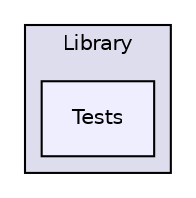 digraph "Library/Tests" {
  compound=true
  node [ fontsize="10", fontname="Helvetica"];
  edge [ labelfontsize="10", labelfontname="Helvetica"];
  subgraph clusterdir_5ad7f572bbca03234e8e621e192fc099 {
    graph [ bgcolor="#ddddee", pencolor="black", label="Library" fontname="Helvetica", fontsize="10", URL="dir_5ad7f572bbca03234e8e621e192fc099.html"]
  dir_d3852a7b8f3c0761f4bbae57b3ed33af [shape=box, label="Tests", style="filled", fillcolor="#eeeeff", pencolor="black", URL="dir_d3852a7b8f3c0761f4bbae57b3ed33af.html"];
  }
}
